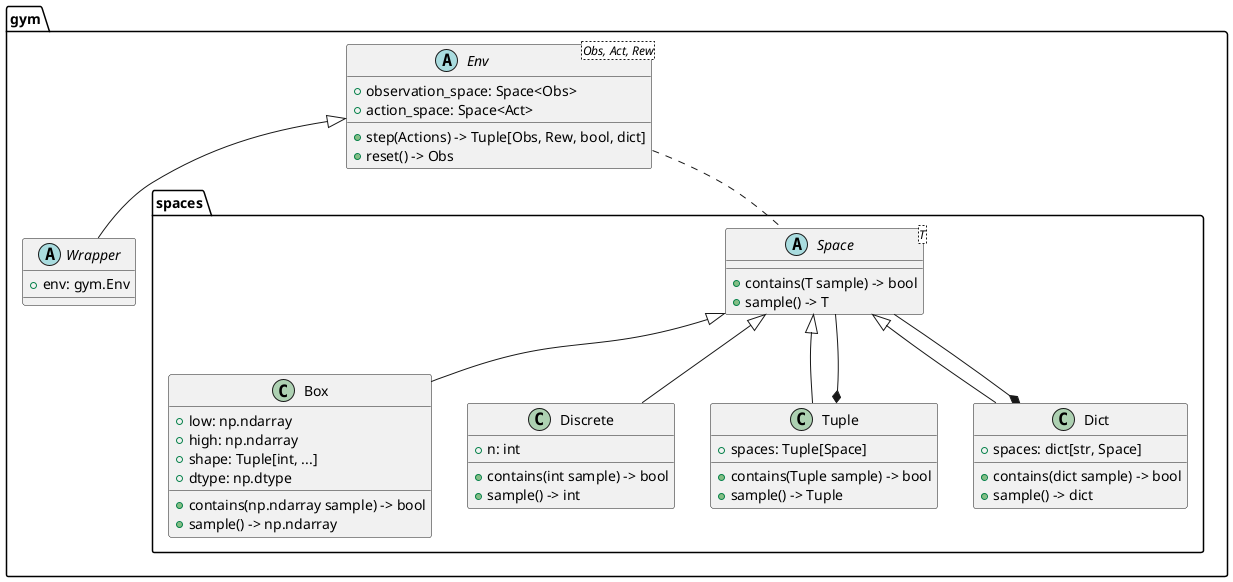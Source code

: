 @startuml gym

package gym {
    package spaces as gym.spaces {
        abstract class Space<T> {
            + contains(T sample) -> bool
            + sample() -> T
        }
        class Box extends Space {
            + low: np.ndarray
            + high: np.ndarray
            + shape: Tuple[int, ...]
            + dtype: np.dtype
            + contains(np.ndarray sample) -> bool
            + sample() -> np.ndarray
        }

        class Discrete extends Space {
            + n: int
            + contains(int sample) -> bool
            + sample() -> int
        }

        class Tuple extends Space {
            + spaces: Tuple[Space]
            + contains(Tuple sample) -> bool
            + sample() -> Tuple
        }
        ' Tuple spaces contain other spaces.
        Tuple *--  Space

        class Dict extends Space {
            + spaces: dict[str, Space]
            + contains(dict sample) -> bool
            + sample() -> dict
        }
        ' Same for Dicts.
        Dict *--  Space
    }

    abstract class gym.Env<Obs, Act, Rew> {
        + observation_space: Space<Obs>
        + action_space: Space<Act> 
        + step(Actions) -> Tuple[Obs, Rew, bool, dict]
        + reset() -> Obs
    }
    gym.Env .. Space

    abstract class Wrapper extends gym.Env{
        + env: gym.Env
    }
}

@enduml